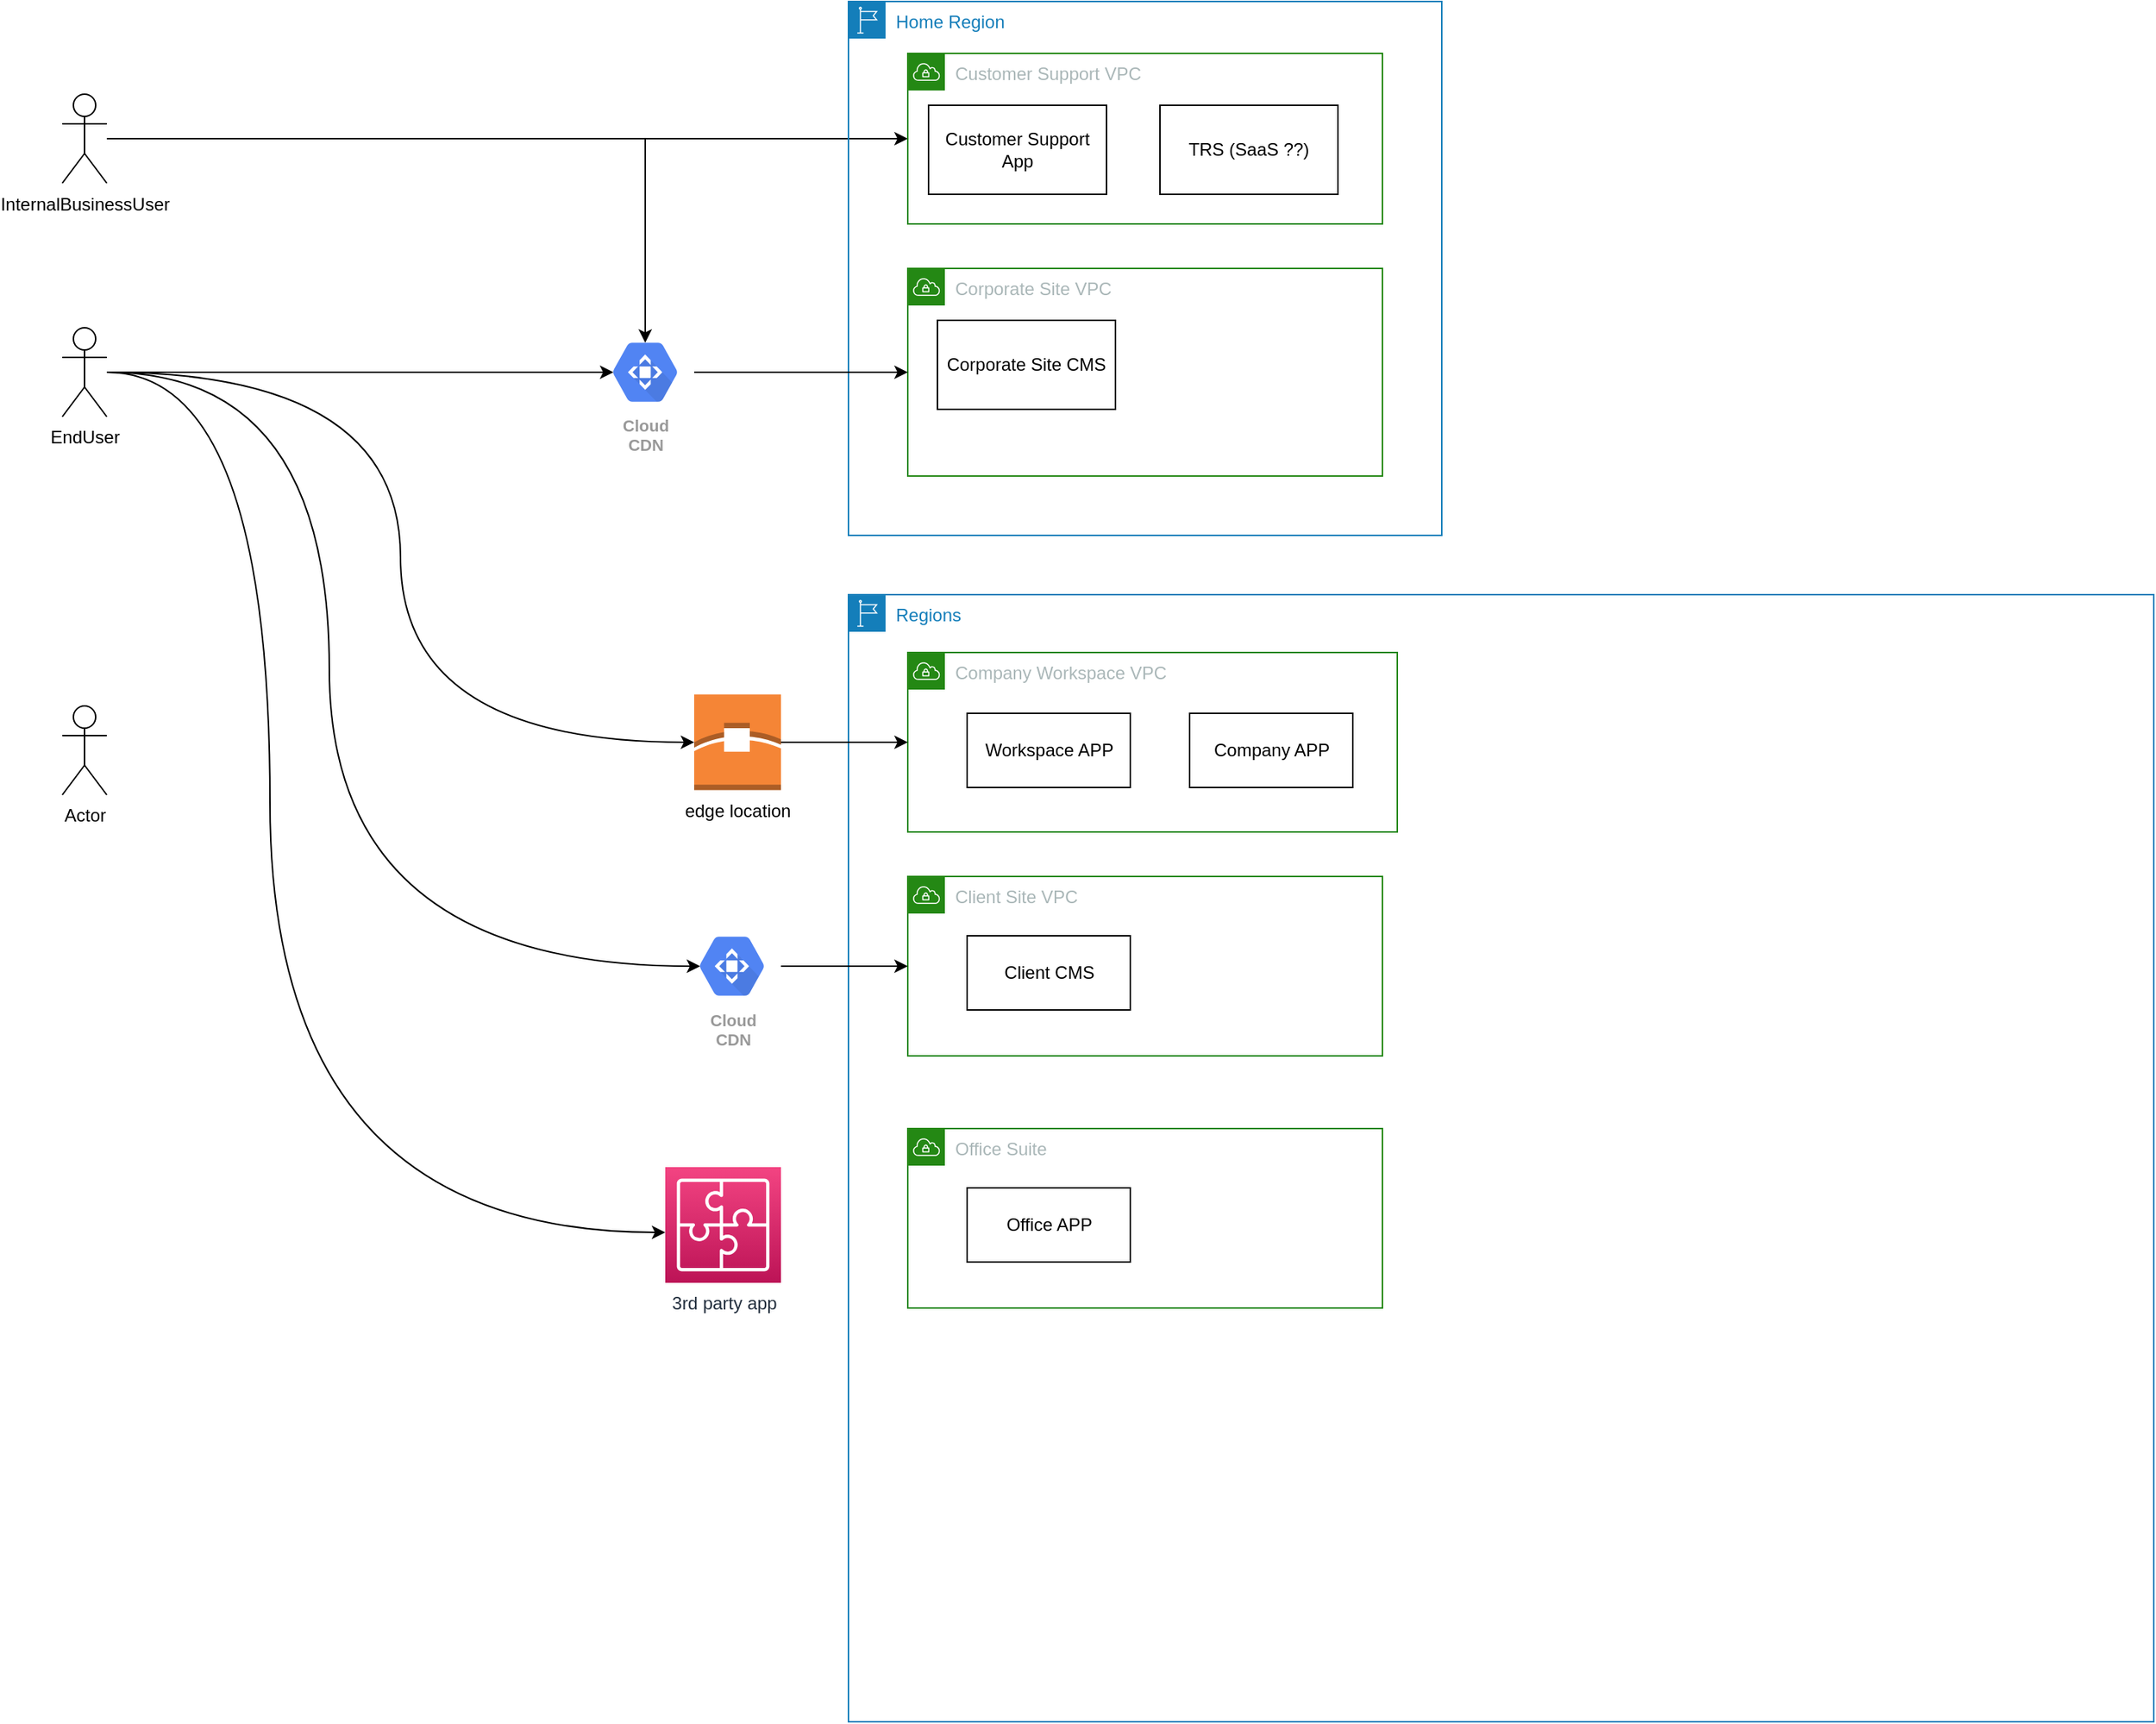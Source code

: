 <mxfile version="13.7.6" type="github">
  <diagram id="knqCaG2FTfxwOULkrjFr" name="Page-1">
    <mxGraphModel dx="1616" dy="896" grid="1" gridSize="10" guides="1" tooltips="1" connect="1" arrows="1" fold="1" page="1" pageScale="1" pageWidth="827" pageHeight="1169" math="0" shadow="0">
      <root>
        <mxCell id="0" />
        <mxCell id="1" parent="0" />
        <mxCell id="AejkcIZQlVe7cdFHiinB-18" style="edgeStyle=orthogonalEdgeStyle;rounded=0;orthogonalLoop=1;jettySize=auto;html=1;entryX=0.5;entryY=0.16;entryDx=0;entryDy=0;entryPerimeter=0;" edge="1" parent="1" source="AejkcIZQlVe7cdFHiinB-1" target="AejkcIZQlVe7cdFHiinB-16">
          <mxGeometry relative="1" as="geometry">
            <Array as="points">
              <mxPoint x="503" y="173" />
            </Array>
          </mxGeometry>
        </mxCell>
        <mxCell id="AejkcIZQlVe7cdFHiinB-21" style="edgeStyle=orthogonalEdgeStyle;rounded=0;orthogonalLoop=1;jettySize=auto;html=1;" edge="1" parent="1" source="AejkcIZQlVe7cdFHiinB-1" target="AejkcIZQlVe7cdFHiinB-8">
          <mxGeometry relative="1" as="geometry" />
        </mxCell>
        <mxCell id="AejkcIZQlVe7cdFHiinB-1" value="InternalBusinessUser" style="shape=umlActor;verticalLabelPosition=bottom;verticalAlign=top;html=1;" vertex="1" parent="1">
          <mxGeometry x="110" y="142.5" width="30" height="60" as="geometry" />
        </mxCell>
        <mxCell id="AejkcIZQlVe7cdFHiinB-20" style="edgeStyle=orthogonalEdgeStyle;rounded=0;orthogonalLoop=1;jettySize=auto;html=1;entryX=0.175;entryY=0.5;entryDx=0;entryDy=0;entryPerimeter=0;" edge="1" parent="1" source="AejkcIZQlVe7cdFHiinB-3" target="AejkcIZQlVe7cdFHiinB-16">
          <mxGeometry relative="1" as="geometry" />
        </mxCell>
        <mxCell id="AejkcIZQlVe7cdFHiinB-35" style="edgeStyle=orthogonalEdgeStyle;orthogonalLoop=1;jettySize=auto;html=1;curved=1;entryX=0.175;entryY=0.5;entryDx=0;entryDy=0;entryPerimeter=0;" edge="1" parent="1" source="AejkcIZQlVe7cdFHiinB-3" target="AejkcIZQlVe7cdFHiinB-30">
          <mxGeometry relative="1" as="geometry">
            <mxPoint x="270" y="580" as="targetPoint" />
            <Array as="points">
              <mxPoint x="290" y="330" />
              <mxPoint x="290" y="731" />
            </Array>
          </mxGeometry>
        </mxCell>
        <mxCell id="AejkcIZQlVe7cdFHiinB-36" style="edgeStyle=orthogonalEdgeStyle;curved=1;orthogonalLoop=1;jettySize=auto;html=1;entryX=0;entryY=0.5;entryDx=0;entryDy=0;entryPerimeter=0;" edge="1" parent="1" source="AejkcIZQlVe7cdFHiinB-3" target="AejkcIZQlVe7cdFHiinB-34">
          <mxGeometry relative="1" as="geometry" />
        </mxCell>
        <mxCell id="AejkcIZQlVe7cdFHiinB-41" style="edgeStyle=orthogonalEdgeStyle;curved=1;orthogonalLoop=1;jettySize=auto;html=1;" edge="1" parent="1" source="AejkcIZQlVe7cdFHiinB-3" target="AejkcIZQlVe7cdFHiinB-40">
          <mxGeometry relative="1" as="geometry">
            <mxPoint x="530" y="910" as="targetPoint" />
            <Array as="points">
              <mxPoint x="250" y="330" />
              <mxPoint x="250" y="910" />
            </Array>
          </mxGeometry>
        </mxCell>
        <mxCell id="AejkcIZQlVe7cdFHiinB-3" value="EndUser" style="shape=umlActor;verticalLabelPosition=bottom;verticalAlign=top;html=1;" vertex="1" parent="1">
          <mxGeometry x="110" y="300" width="30" height="60" as="geometry" />
        </mxCell>
        <mxCell id="AejkcIZQlVe7cdFHiinB-4" value="Actor" style="shape=umlActor;verticalLabelPosition=bottom;verticalAlign=top;html=1;" vertex="1" parent="1">
          <mxGeometry x="110" y="555" width="30" height="60" as="geometry" />
        </mxCell>
        <mxCell id="AejkcIZQlVe7cdFHiinB-7" value="Home Region" style="points=[[0,0],[0.25,0],[0.5,0],[0.75,0],[1,0],[1,0.25],[1,0.5],[1,0.75],[1,1],[0.75,1],[0.5,1],[0.25,1],[0,1],[0,0.75],[0,0.5],[0,0.25]];outlineConnect=0;gradientColor=none;html=1;whiteSpace=wrap;fontSize=12;fontStyle=0;shape=mxgraph.aws4.group;grIcon=mxgraph.aws4.group_region;strokeColor=#147EBA;fillColor=none;verticalAlign=top;align=left;spacingLeft=30;fontColor=#147EBA;dashed=0;" vertex="1" parent="1">
          <mxGeometry x="640" y="80" width="400" height="360" as="geometry" />
        </mxCell>
        <mxCell id="AejkcIZQlVe7cdFHiinB-8" value="Customer Support VPC" style="points=[[0,0],[0.25,0],[0.5,0],[0.75,0],[1,0],[1,0.25],[1,0.5],[1,0.75],[1,1],[0.75,1],[0.5,1],[0.25,1],[0,1],[0,0.75],[0,0.5],[0,0.25]];outlineConnect=0;gradientColor=none;html=1;whiteSpace=wrap;fontSize=12;fontStyle=0;shape=mxgraph.aws4.group;grIcon=mxgraph.aws4.group_vpc;strokeColor=#248814;fillColor=none;verticalAlign=top;align=left;spacingLeft=30;fontColor=#AAB7B8;dashed=0;" vertex="1" parent="1">
          <mxGeometry x="680" y="115" width="320" height="115" as="geometry" />
        </mxCell>
        <mxCell id="AejkcIZQlVe7cdFHiinB-10" value="Customer Support App" style="rounded=0;whiteSpace=wrap;html=1;" vertex="1" parent="1">
          <mxGeometry x="694" y="150" width="120" height="60" as="geometry" />
        </mxCell>
        <mxCell id="AejkcIZQlVe7cdFHiinB-12" value="TRS (SaaS ??)" style="rounded=0;whiteSpace=wrap;html=1;" vertex="1" parent="1">
          <mxGeometry x="850" y="150" width="120" height="60" as="geometry" />
        </mxCell>
        <mxCell id="AejkcIZQlVe7cdFHiinB-13" value="Corporate Site VPC" style="points=[[0,0],[0.25,0],[0.5,0],[0.75,0],[1,0],[1,0.25],[1,0.5],[1,0.75],[1,1],[0.75,1],[0.5,1],[0.25,1],[0,1],[0,0.75],[0,0.5],[0,0.25]];outlineConnect=0;gradientColor=none;html=1;whiteSpace=wrap;fontSize=12;fontStyle=0;shape=mxgraph.aws4.group;grIcon=mxgraph.aws4.group_vpc;strokeColor=#248814;fillColor=none;verticalAlign=top;align=left;spacingLeft=30;fontColor=#AAB7B8;dashed=0;" vertex="1" parent="1">
          <mxGeometry x="680" y="260" width="320" height="140" as="geometry" />
        </mxCell>
        <mxCell id="AejkcIZQlVe7cdFHiinB-14" value="Corporate Site CMS" style="rounded=0;whiteSpace=wrap;html=1;" vertex="1" parent="1">
          <mxGeometry x="700" y="295" width="120" height="60" as="geometry" />
        </mxCell>
        <mxCell id="AejkcIZQlVe7cdFHiinB-17" style="edgeStyle=orthogonalEdgeStyle;rounded=0;orthogonalLoop=1;jettySize=auto;html=1;" edge="1" parent="1" source="AejkcIZQlVe7cdFHiinB-16" target="AejkcIZQlVe7cdFHiinB-13">
          <mxGeometry relative="1" as="geometry" />
        </mxCell>
        <mxCell id="AejkcIZQlVe7cdFHiinB-16" value="Cloud&#xa;CDN" style="html=1;fillColor=#5184F3;strokeColor=none;verticalAlign=top;labelPosition=center;verticalLabelPosition=bottom;align=center;spacingTop=-6;fontSize=11;fontStyle=1;fontColor=#999999;shape=mxgraph.gcp2.hexIcon;prIcon=cloud_cdn" vertex="1" parent="1">
          <mxGeometry x="470" y="300.75" width="66" height="58.5" as="geometry" />
        </mxCell>
        <mxCell id="AejkcIZQlVe7cdFHiinB-22" value="Regions" style="points=[[0,0],[0.25,0],[0.5,0],[0.75,0],[1,0],[1,0.25],[1,0.5],[1,0.75],[1,1],[0.75,1],[0.5,1],[0.25,1],[0,1],[0,0.75],[0,0.5],[0,0.25]];outlineConnect=0;gradientColor=none;html=1;whiteSpace=wrap;fontSize=12;fontStyle=0;shape=mxgraph.aws4.group;grIcon=mxgraph.aws4.group_region;strokeColor=#147EBA;fillColor=none;verticalAlign=top;align=left;spacingLeft=30;fontColor=#147EBA;dashed=0;" vertex="1" parent="1">
          <mxGeometry x="640" y="480" width="880" height="760" as="geometry" />
        </mxCell>
        <mxCell id="AejkcIZQlVe7cdFHiinB-23" value="Company Workspace VPC" style="points=[[0,0],[0.25,0],[0.5,0],[0.75,0],[1,0],[1,0.25],[1,0.5],[1,0.75],[1,1],[0.75,1],[0.5,1],[0.25,1],[0,1],[0,0.75],[0,0.5],[0,0.25]];outlineConnect=0;gradientColor=none;html=1;whiteSpace=wrap;fontSize=12;fontStyle=0;shape=mxgraph.aws4.group;grIcon=mxgraph.aws4.group_vpc;strokeColor=#248814;fillColor=none;verticalAlign=top;align=left;spacingLeft=30;fontColor=#AAB7B8;dashed=0;" vertex="1" parent="1">
          <mxGeometry x="680" y="519" width="330" height="121" as="geometry" />
        </mxCell>
        <mxCell id="AejkcIZQlVe7cdFHiinB-24" value="Workspace APP" style="html=1;" vertex="1" parent="1">
          <mxGeometry x="720" y="560" width="110" height="50" as="geometry" />
        </mxCell>
        <mxCell id="AejkcIZQlVe7cdFHiinB-25" value="Company APP" style="html=1;" vertex="1" parent="1">
          <mxGeometry x="870" y="560" width="110" height="50" as="geometry" />
        </mxCell>
        <mxCell id="AejkcIZQlVe7cdFHiinB-26" value="Client Site VPC" style="points=[[0,0],[0.25,0],[0.5,0],[0.75,0],[1,0],[1,0.25],[1,0.5],[1,0.75],[1,1],[0.75,1],[0.5,1],[0.25,1],[0,1],[0,0.75],[0,0.5],[0,0.25]];outlineConnect=0;gradientColor=none;html=1;whiteSpace=wrap;fontSize=12;fontStyle=0;shape=mxgraph.aws4.group;grIcon=mxgraph.aws4.group_vpc;strokeColor=#248814;fillColor=none;verticalAlign=top;align=left;spacingLeft=30;fontColor=#AAB7B8;dashed=0;" vertex="1" parent="1">
          <mxGeometry x="680" y="670" width="320" height="121" as="geometry" />
        </mxCell>
        <mxCell id="AejkcIZQlVe7cdFHiinB-27" value="Client CMS" style="html=1;" vertex="1" parent="1">
          <mxGeometry x="720" y="710" width="110" height="50" as="geometry" />
        </mxCell>
        <mxCell id="AejkcIZQlVe7cdFHiinB-28" value="Office Suite" style="points=[[0,0],[0.25,0],[0.5,0],[0.75,0],[1,0],[1,0.25],[1,0.5],[1,0.75],[1,1],[0.75,1],[0.5,1],[0.25,1],[0,1],[0,0.75],[0,0.5],[0,0.25]];outlineConnect=0;gradientColor=none;html=1;whiteSpace=wrap;fontSize=12;fontStyle=0;shape=mxgraph.aws4.group;grIcon=mxgraph.aws4.group_vpc;strokeColor=#248814;fillColor=none;verticalAlign=top;align=left;spacingLeft=30;fontColor=#AAB7B8;dashed=0;" vertex="1" parent="1">
          <mxGeometry x="680" y="840" width="320" height="121" as="geometry" />
        </mxCell>
        <mxCell id="AejkcIZQlVe7cdFHiinB-29" value="Office APP" style="html=1;" vertex="1" parent="1">
          <mxGeometry x="720" y="880" width="110" height="50" as="geometry" />
        </mxCell>
        <mxCell id="AejkcIZQlVe7cdFHiinB-31" style="edgeStyle=orthogonalEdgeStyle;rounded=0;orthogonalLoop=1;jettySize=auto;html=1;" edge="1" parent="1" source="AejkcIZQlVe7cdFHiinB-30" target="AejkcIZQlVe7cdFHiinB-26">
          <mxGeometry relative="1" as="geometry" />
        </mxCell>
        <mxCell id="AejkcIZQlVe7cdFHiinB-30" value="Cloud&#xa;CDN" style="html=1;fillColor=#5184F3;strokeColor=none;verticalAlign=top;labelPosition=center;verticalLabelPosition=bottom;align=center;spacingTop=-6;fontSize=11;fontStyle=1;fontColor=#999999;shape=mxgraph.gcp2.hexIcon;prIcon=cloud_cdn" vertex="1" parent="1">
          <mxGeometry x="528.5" y="701.25" width="66" height="58.5" as="geometry" />
        </mxCell>
        <mxCell id="AejkcIZQlVe7cdFHiinB-39" style="edgeStyle=orthogonalEdgeStyle;curved=1;orthogonalLoop=1;jettySize=auto;html=1;entryX=0;entryY=0.5;entryDx=0;entryDy=0;" edge="1" parent="1" source="AejkcIZQlVe7cdFHiinB-34" target="AejkcIZQlVe7cdFHiinB-23">
          <mxGeometry relative="1" as="geometry" />
        </mxCell>
        <mxCell id="AejkcIZQlVe7cdFHiinB-34" value="edge location" style="outlineConnect=0;dashed=0;verticalLabelPosition=bottom;verticalAlign=top;align=center;html=1;shape=mxgraph.aws3.edge_location;fillColor=#F58536;gradientColor=none;" vertex="1" parent="1">
          <mxGeometry x="536" y="547.25" width="58.5" height="64.5" as="geometry" />
        </mxCell>
        <mxCell id="AejkcIZQlVe7cdFHiinB-40" value="3rd party app" style="outlineConnect=0;fontColor=#232F3E;gradientColor=#F34482;gradientDirection=north;fillColor=#BC1356;strokeColor=#ffffff;dashed=0;verticalLabelPosition=bottom;verticalAlign=top;align=center;html=1;fontSize=12;fontStyle=0;aspect=fixed;shape=mxgraph.aws4.resourceIcon;resIcon=mxgraph.aws4.application_integration;" vertex="1" parent="1">
          <mxGeometry x="516.5" y="866" width="78" height="78" as="geometry" />
        </mxCell>
      </root>
    </mxGraphModel>
  </diagram>
</mxfile>
